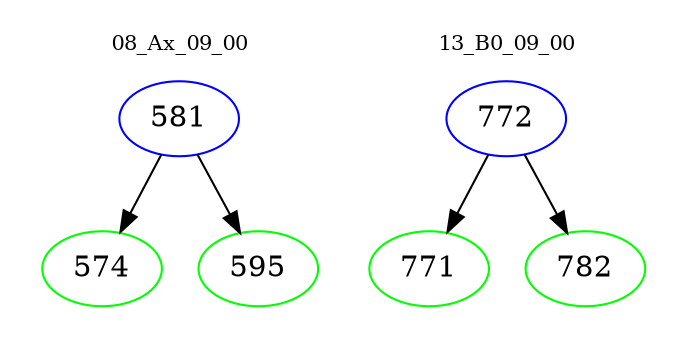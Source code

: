 digraph{
subgraph cluster_0 {
color = white
label = "08_Ax_09_00";
fontsize=10;
T0_581 [label="581", color="blue"]
T0_581 -> T0_574 [color="black"]
T0_574 [label="574", color="green"]
T0_581 -> T0_595 [color="black"]
T0_595 [label="595", color="green"]
}
subgraph cluster_1 {
color = white
label = "13_B0_09_00";
fontsize=10;
T1_772 [label="772", color="blue"]
T1_772 -> T1_771 [color="black"]
T1_771 [label="771", color="green"]
T1_772 -> T1_782 [color="black"]
T1_782 [label="782", color="green"]
}
}
